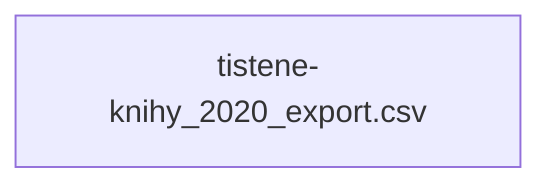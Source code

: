 flowchart TD
    A["tistene-knihy_2020_export.csv"]
    click A href "../input/czech-printed-books-in-2020-fixed/tistene-knihy_2020_export.csv" "Czech Printed Books 2020 Dataset"